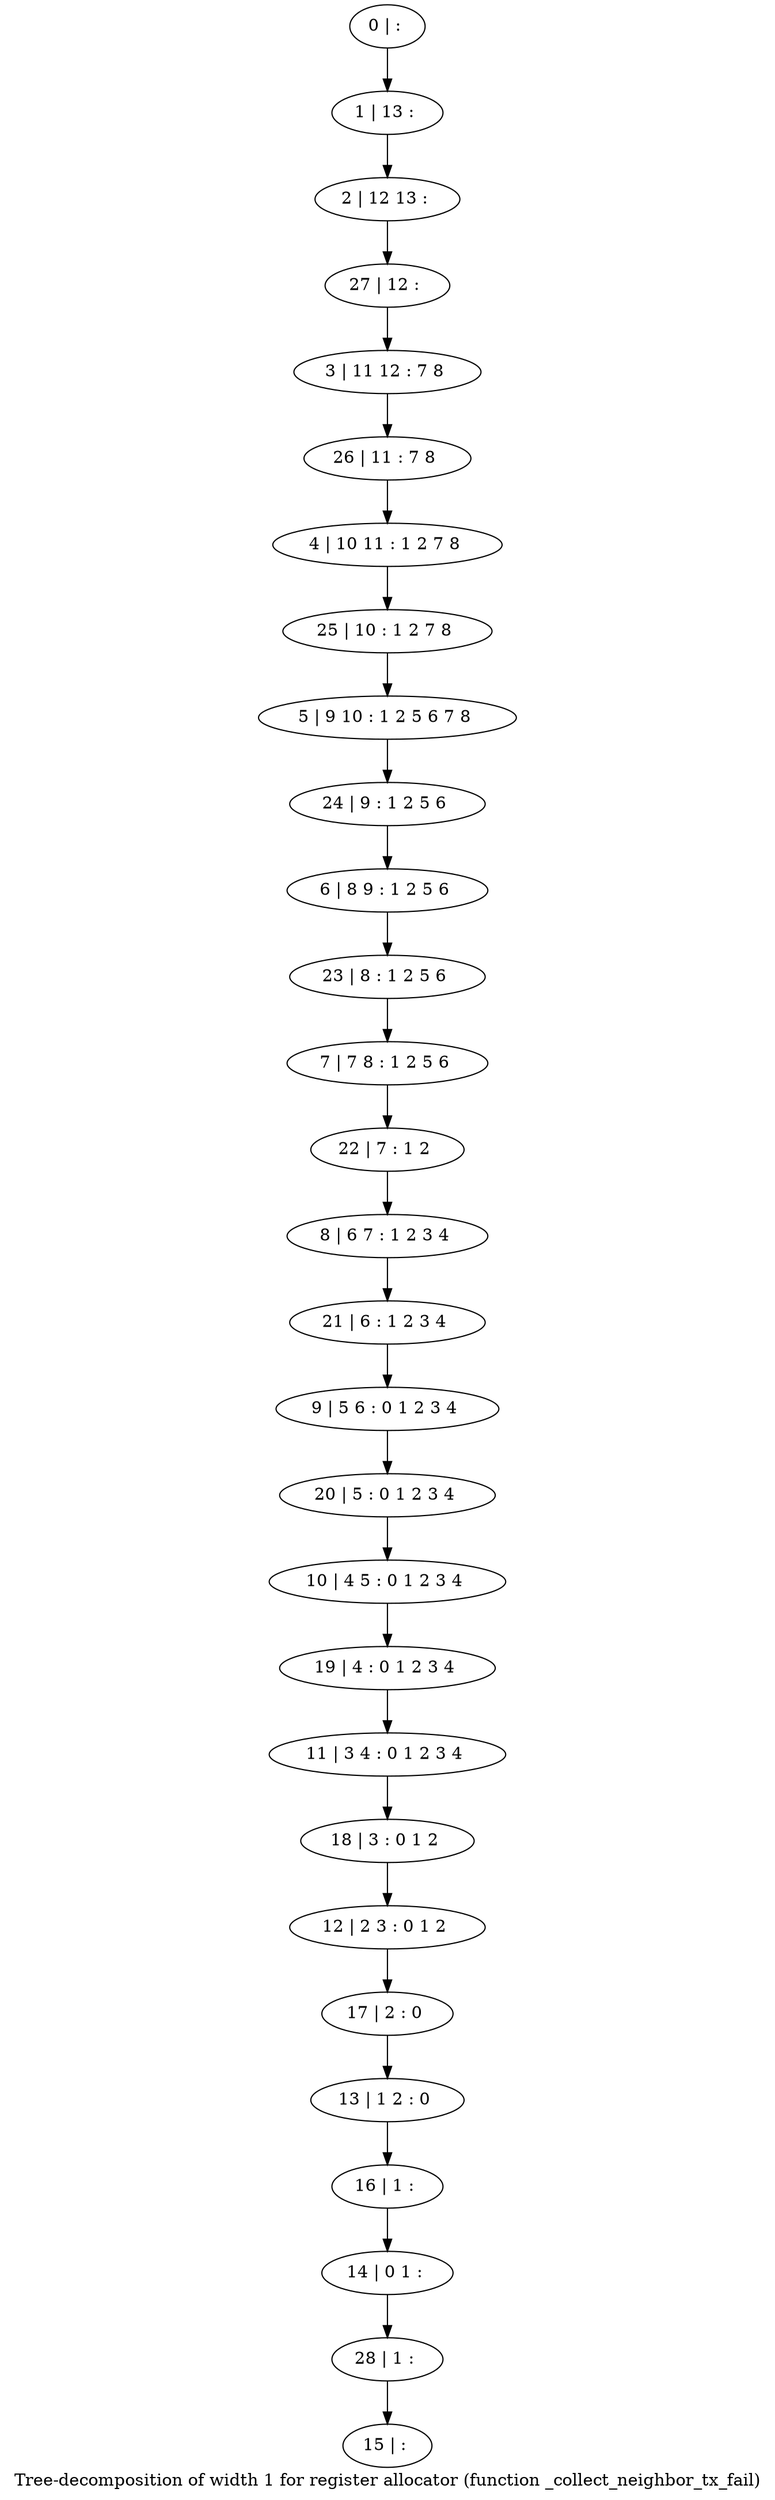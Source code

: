 digraph G {
graph [label="Tree-decomposition of width 1 for register allocator (function _collect_neighbor_tx_fail)"]
0[label="0 | : "];
1[label="1 | 13 : "];
2[label="2 | 12 13 : "];
3[label="3 | 11 12 : 7 8 "];
4[label="4 | 10 11 : 1 2 7 8 "];
5[label="5 | 9 10 : 1 2 5 6 7 8 "];
6[label="6 | 8 9 : 1 2 5 6 "];
7[label="7 | 7 8 : 1 2 5 6 "];
8[label="8 | 6 7 : 1 2 3 4 "];
9[label="9 | 5 6 : 0 1 2 3 4 "];
10[label="10 | 4 5 : 0 1 2 3 4 "];
11[label="11 | 3 4 : 0 1 2 3 4 "];
12[label="12 | 2 3 : 0 1 2 "];
13[label="13 | 1 2 : 0 "];
14[label="14 | 0 1 : "];
15[label="15 | : "];
16[label="16 | 1 : "];
17[label="17 | 2 : 0 "];
18[label="18 | 3 : 0 1 2 "];
19[label="19 | 4 : 0 1 2 3 4 "];
20[label="20 | 5 : 0 1 2 3 4 "];
21[label="21 | 6 : 1 2 3 4 "];
22[label="22 | 7 : 1 2 "];
23[label="23 | 8 : 1 2 5 6 "];
24[label="24 | 9 : 1 2 5 6 "];
25[label="25 | 10 : 1 2 7 8 "];
26[label="26 | 11 : 7 8 "];
27[label="27 | 12 : "];
28[label="28 | 1 : "];
0->1 ;
1->2 ;
16->14 ;
13->16 ;
17->13 ;
12->17 ;
18->12 ;
11->18 ;
19->11 ;
10->19 ;
20->10 ;
9->20 ;
21->9 ;
8->21 ;
22->8 ;
7->22 ;
23->7 ;
6->23 ;
24->6 ;
5->24 ;
25->5 ;
4->25 ;
26->4 ;
3->26 ;
27->3 ;
2->27 ;
28->15 ;
14->28 ;
}
